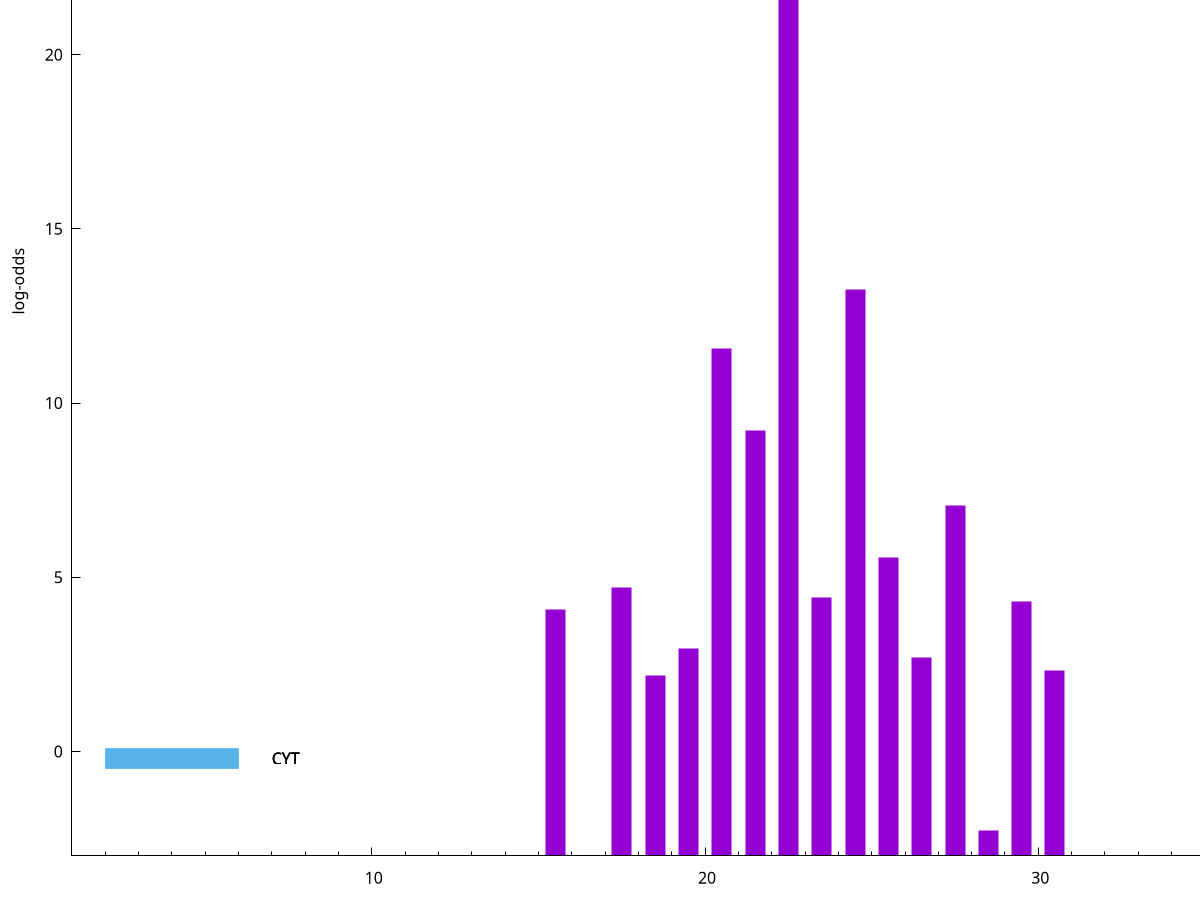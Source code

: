 set title "LipoP predictions for SRR3467249.gff"
set size 2., 1.4
set xrange [1:70] 
set mxtics 10
set yrange [-3:30]
set y2range [0:33]
set ylabel "log-odds"
set term postscript eps color solid "Helvetica" 30
set output "SRR3467249.gff61.eps"
set arrow from 2,24.5335 to 6,24.5335 nohead lt 1 lw 20
set label "SpI" at 7,24.5335
set arrow from 2,-0.200913 to 6,-0.200913 nohead lt 3 lw 20
set label "CYT" at 7,-0.200913
set arrow from 2,-0.200913 to 6,-0.200913 nohead lt 3 lw 20
set label "CYT" at 7,-0.200913
set arrow from 2,-0.200913 to 6,-0.200913 nohead lt 3 lw 20
set label "CYT" at 7,-0.200913
set arrow from 2,24.5335 to 6,24.5335 nohead lt 1 lw 20
set label "SpI" at 7,24.5335
# NOTE: The scores below are the log-odds scores with the threshold
# NOTE: subtracted (a hack to make gnuplot make the histogram all
# NOTE: look nice).
plot "-" axes x1y2 title "" with impulses lt 1 lw 20
22.500000 27.532600
24.500000 16.257000
20.500000 14.567400
21.500000 12.199490
27.500000 10.062420
25.500000 8.554550
17.500000 7.695220
23.500000 7.424350
29.500000 7.296880
15.500000 7.086290
19.500000 5.965090
26.500000 5.688910
30.500000 5.332520
18.500000 5.192590
28.500000 0.718900
e
exit
